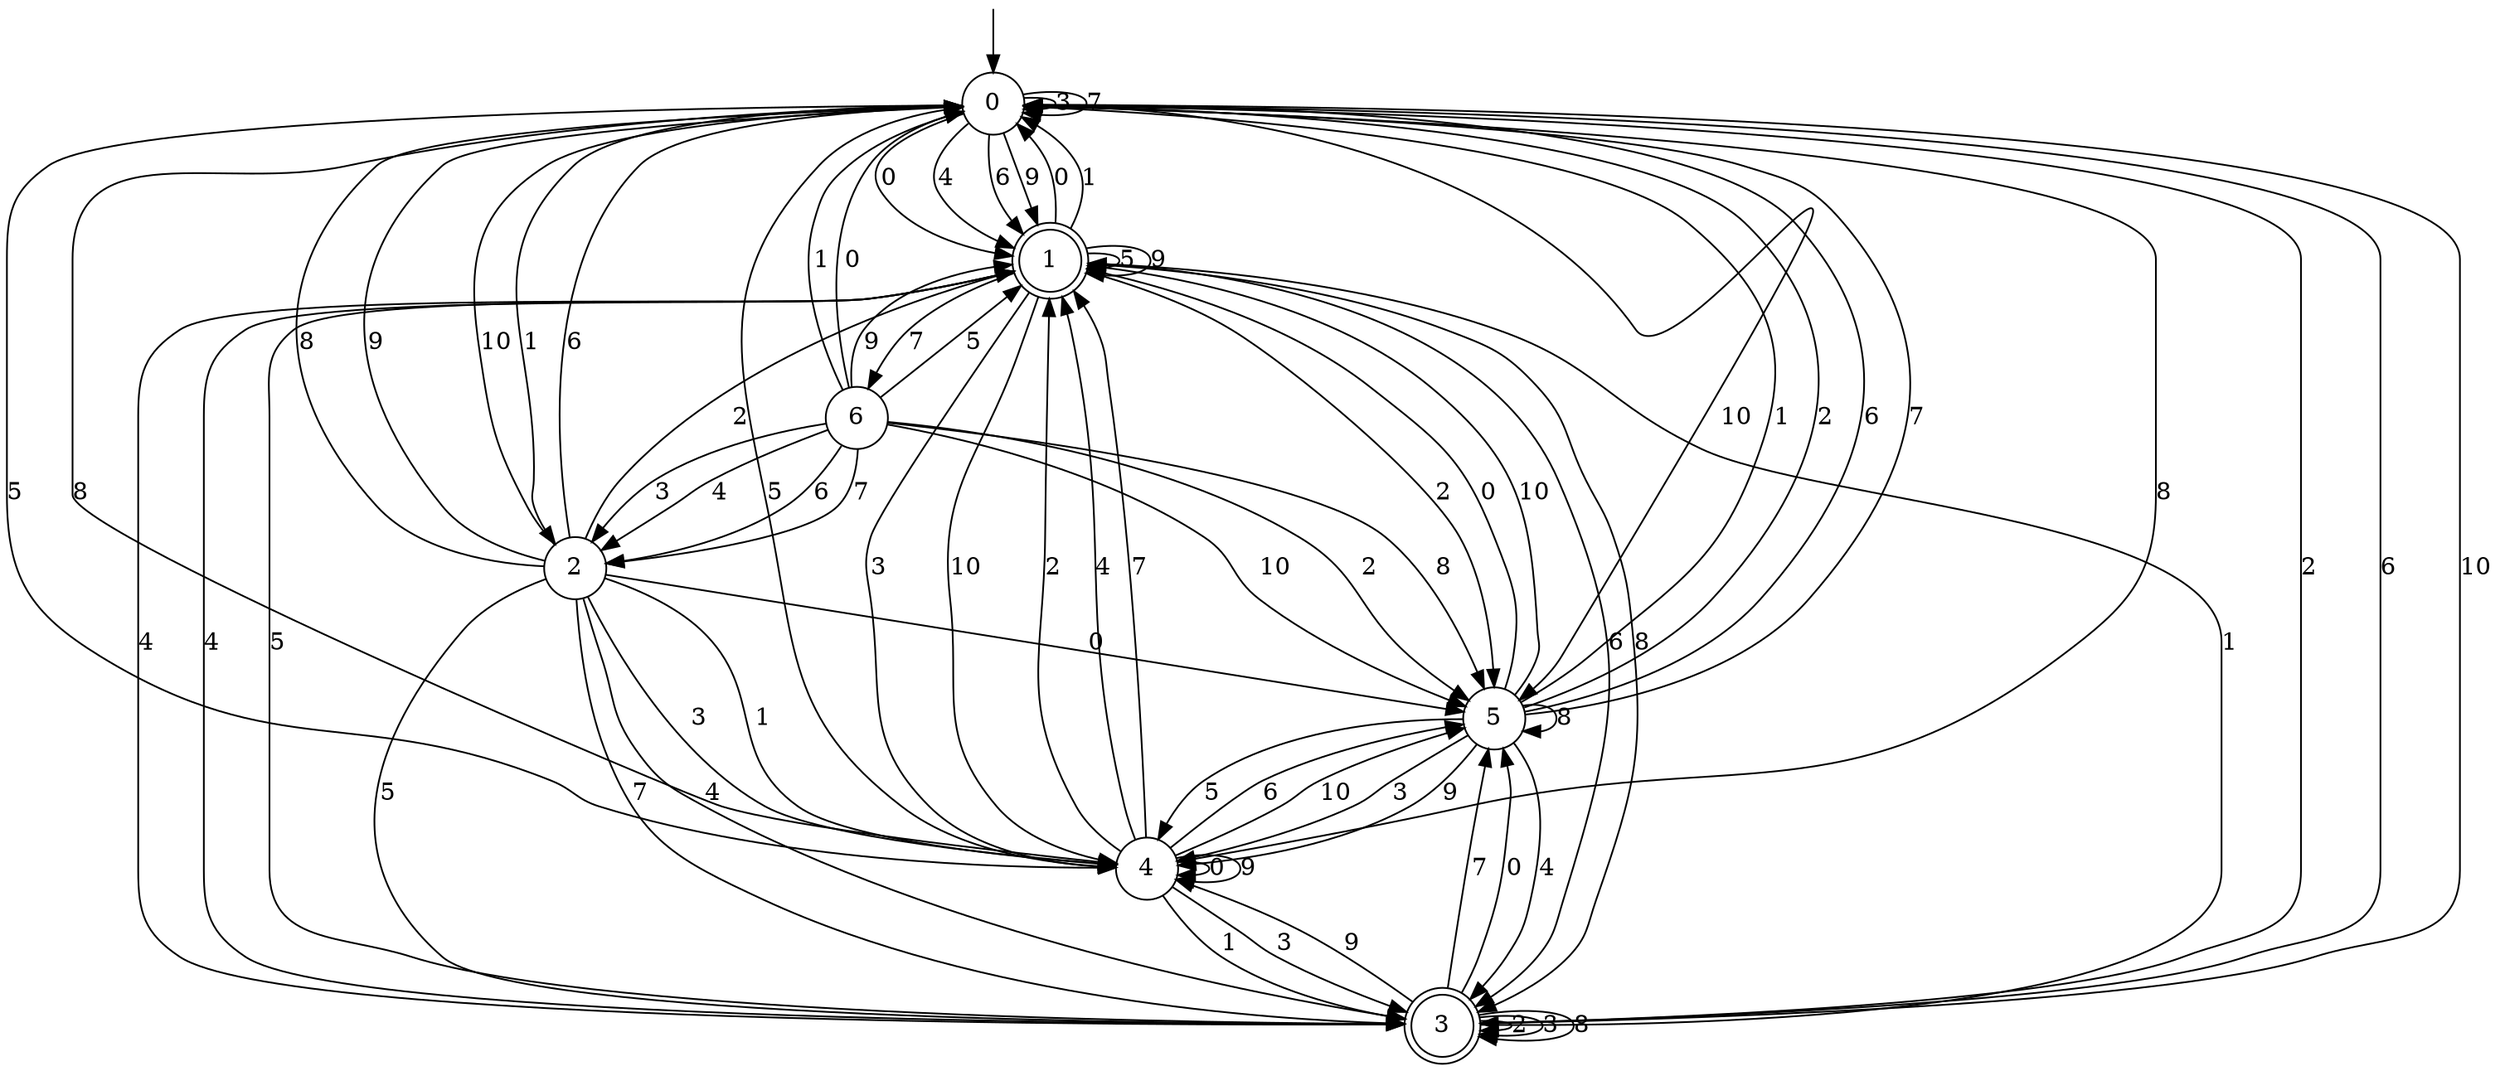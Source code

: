 digraph g {

	s0 [shape="circle" label="0"];
	s1 [shape="doublecircle" label="1"];
	s2 [shape="circle" label="2"];
	s3 [shape="doublecircle" label="3"];
	s4 [shape="circle" label="4"];
	s5 [shape="circle" label="5"];
	s6 [shape="circle" label="6"];
	s0 -> s1 [label="0"];
	s0 -> s2 [label="1"];
	s0 -> s3 [label="2"];
	s0 -> s0 [label="3"];
	s0 -> s1 [label="4"];
	s0 -> s4 [label="5"];
	s0 -> s1 [label="6"];
	s0 -> s0 [label="7"];
	s0 -> s4 [label="8"];
	s0 -> s1 [label="9"];
	s0 -> s5 [label="10"];
	s1 -> s0 [label="0"];
	s1 -> s0 [label="1"];
	s1 -> s5 [label="2"];
	s1 -> s4 [label="3"];
	s1 -> s3 [label="4"];
	s1 -> s1 [label="5"];
	s1 -> s3 [label="6"];
	s1 -> s6 [label="7"];
	s1 -> s3 [label="8"];
	s1 -> s1 [label="9"];
	s1 -> s4 [label="10"];
	s2 -> s5 [label="0"];
	s2 -> s4 [label="1"];
	s2 -> s1 [label="2"];
	s2 -> s4 [label="3"];
	s2 -> s3 [label="4"];
	s2 -> s3 [label="5"];
	s2 -> s0 [label="6"];
	s2 -> s3 [label="7"];
	s2 -> s0 [label="8"];
	s2 -> s0 [label="9"];
	s2 -> s0 [label="10"];
	s3 -> s5 [label="0"];
	s3 -> s1 [label="1"];
	s3 -> s3 [label="2"];
	s3 -> s3 [label="3"];
	s3 -> s1 [label="4"];
	s3 -> s1 [label="5"];
	s3 -> s0 [label="6"];
	s3 -> s5 [label="7"];
	s3 -> s3 [label="8"];
	s3 -> s4 [label="9"];
	s3 -> s0 [label="10"];
	s4 -> s4 [label="0"];
	s4 -> s3 [label="1"];
	s4 -> s1 [label="2"];
	s4 -> s3 [label="3"];
	s4 -> s1 [label="4"];
	s4 -> s0 [label="5"];
	s4 -> s5 [label="6"];
	s4 -> s1 [label="7"];
	s4 -> s0 [label="8"];
	s4 -> s4 [label="9"];
	s4 -> s5 [label="10"];
	s5 -> s1 [label="0"];
	s5 -> s0 [label="1"];
	s5 -> s0 [label="2"];
	s5 -> s4 [label="3"];
	s5 -> s3 [label="4"];
	s5 -> s4 [label="5"];
	s5 -> s0 [label="6"];
	s5 -> s0 [label="7"];
	s5 -> s5 [label="8"];
	s5 -> s4 [label="9"];
	s5 -> s1 [label="10"];
	s6 -> s0 [label="0"];
	s6 -> s0 [label="1"];
	s6 -> s5 [label="2"];
	s6 -> s2 [label="3"];
	s6 -> s2 [label="4"];
	s6 -> s1 [label="5"];
	s6 -> s2 [label="6"];
	s6 -> s2 [label="7"];
	s6 -> s5 [label="8"];
	s6 -> s1 [label="9"];
	s6 -> s5 [label="10"];

__start0 [label="" shape="none" width="0" height="0"];
__start0 -> s0;

}
